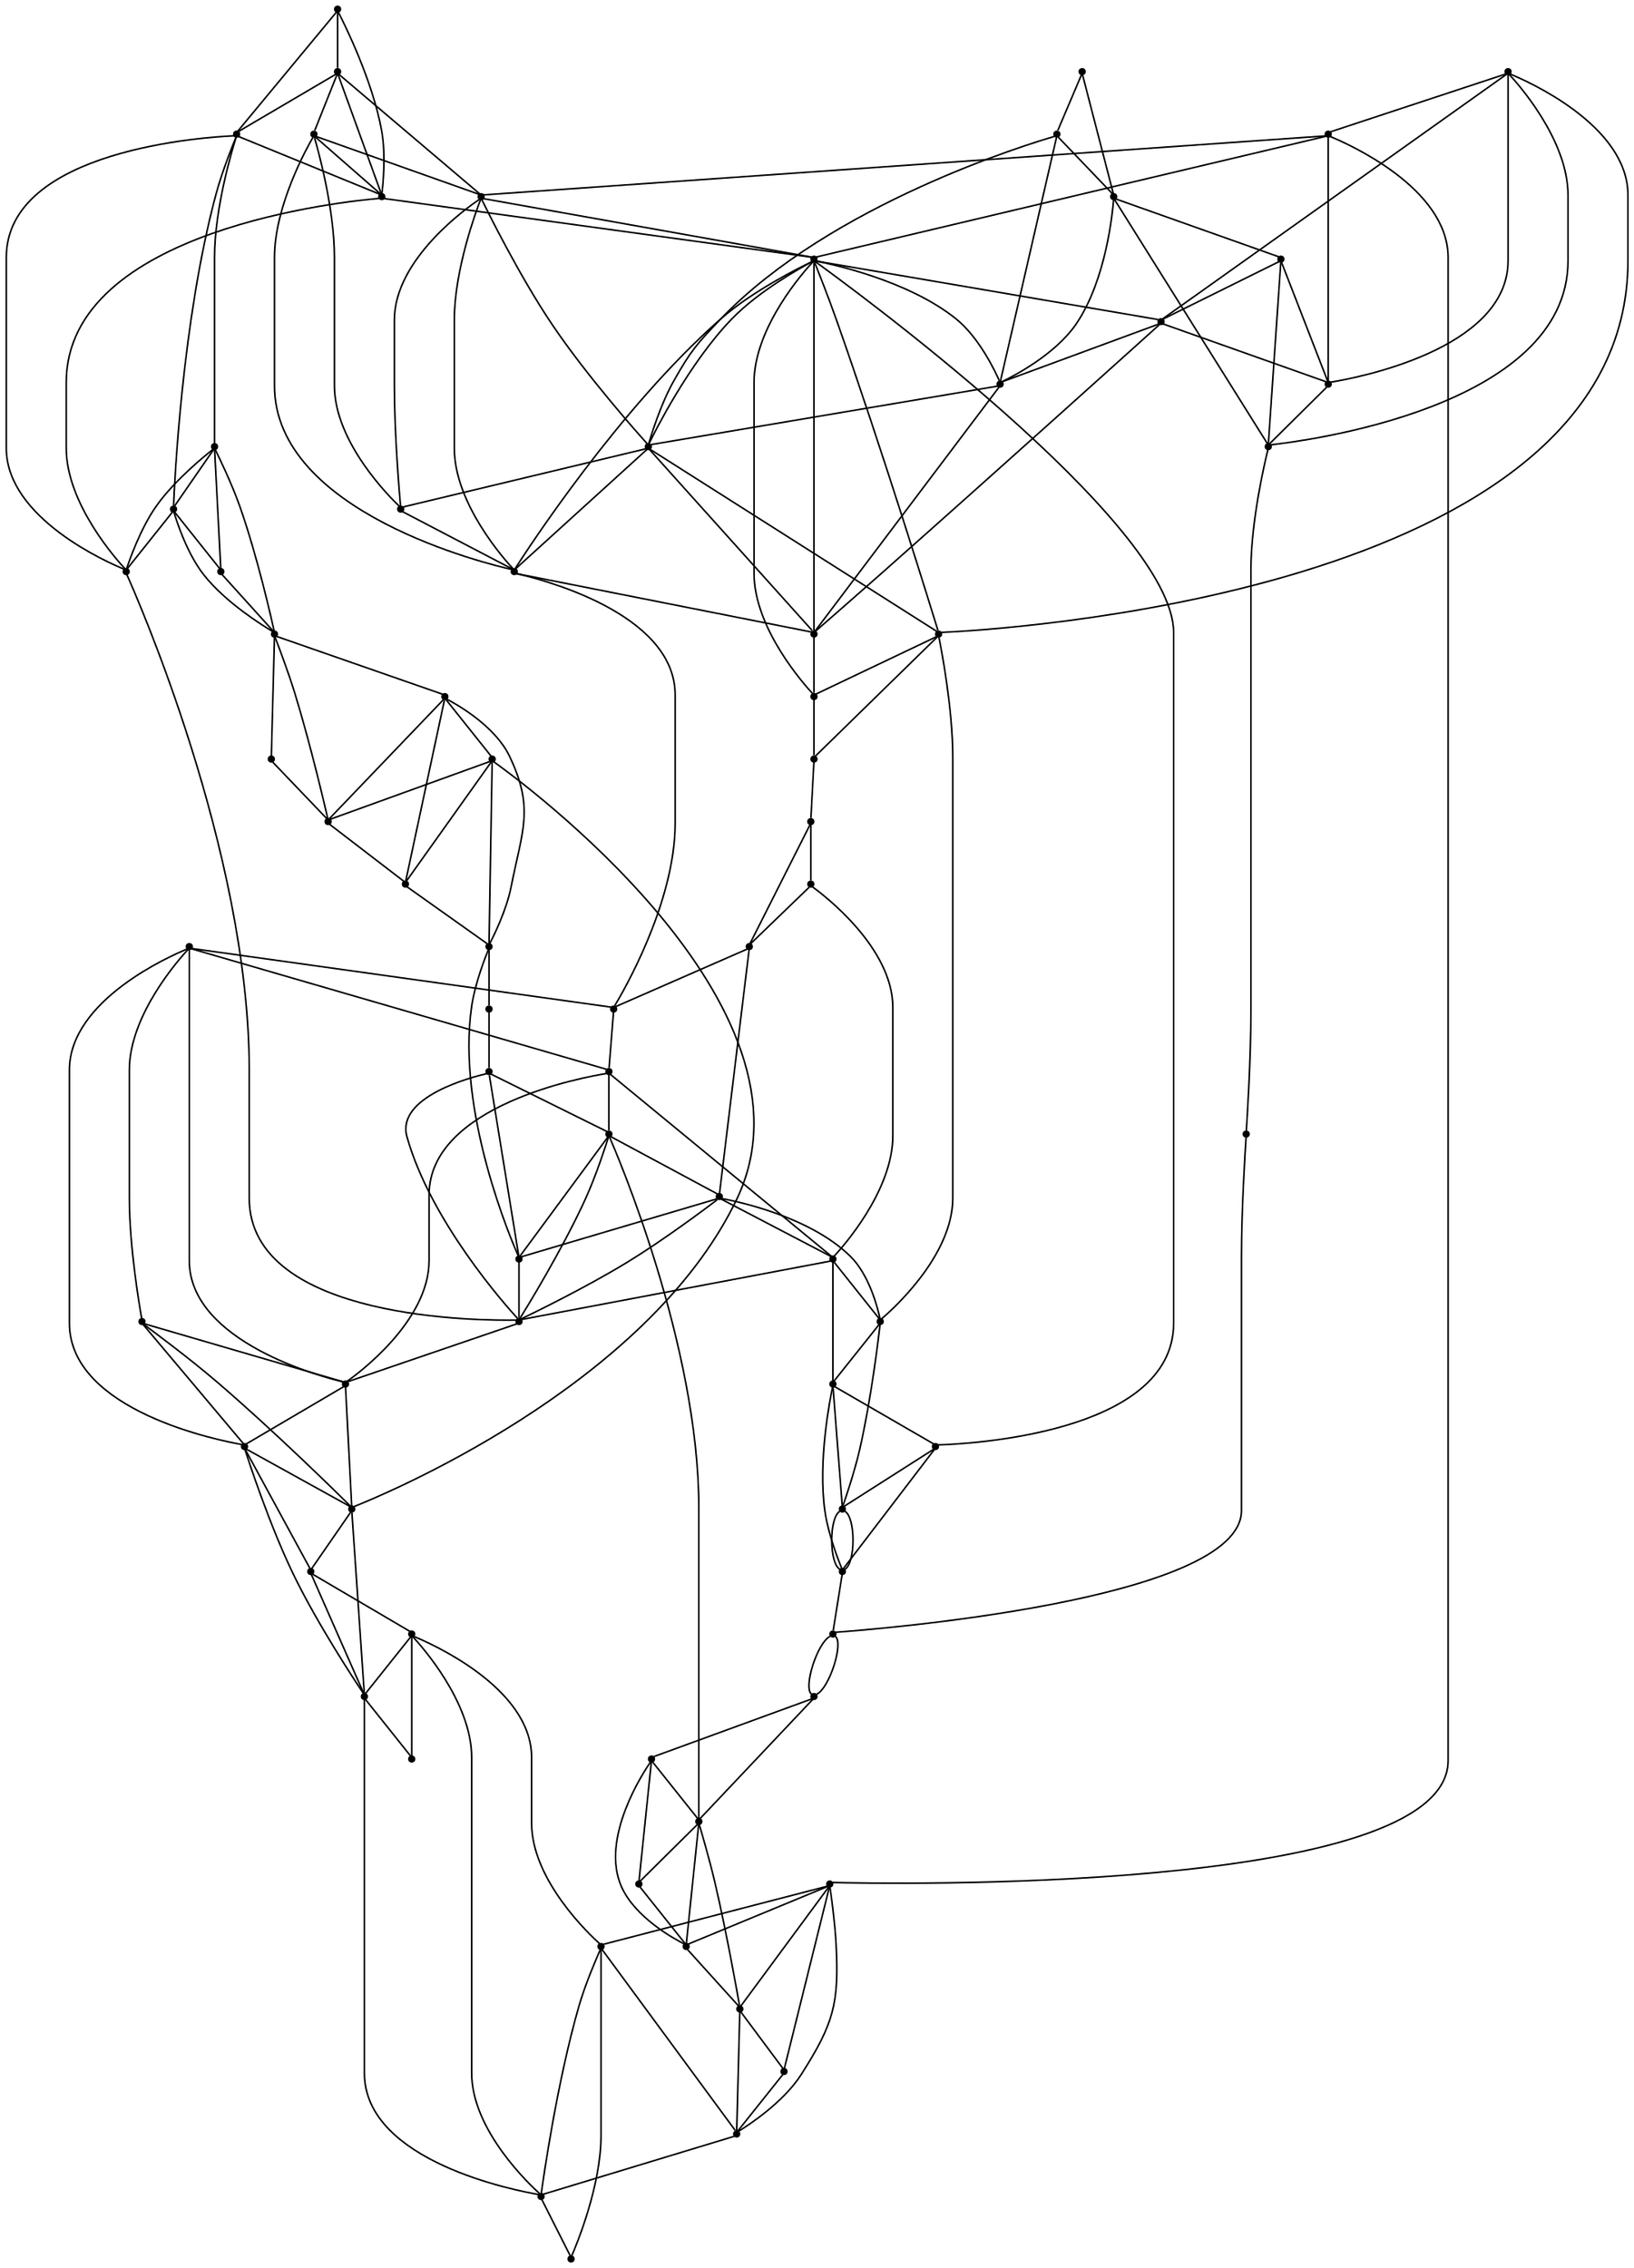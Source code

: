 graph {
  node [shape=point,comment="{\"directed\":false,\"doi\":\"10.1007/11618058_3\",\"figure\":\"5 (26)\"}"]

  v0 [pos="1590.416660610465,2229.013702392578"]
  v1 [pos="1590.2666197311046,2242.788637797038"]
  v2 [pos="1592.2170239825582,2206.1470082600913"]
  v3 [pos="1586.1627679869187,2265.935521443685"]
  v4 [pos="1584.303011446221,2201.706382751465"]
  v5 [pos="1573.3385174418604,2191.292767842611"]
  v6 [pos="1556.8072810683138,2181.1042200724282"]
  v7 [pos="1572.3550009084302,2282.3751500447593"]
  v8 [pos="1550.8843386627905,2272.501124064128"]
  v9 [pos="1563.0615915697672,2294.9844411214194"]
  v10 [pos="1539.5707985101744,2176.7803243001304"]
  v11 [pos="1552.7221884084302,2311.063580830892"]
  v12 [pos="1517.3280886627908,2173.9137064615884"]
  v13 [pos="1531.9974382267444,2292.5772399902344"]
  v14 [pos="1528.4478697311047,2326.158401489258"]
  v15 [pos="1480.4389216933141,2161.646975199382"]
  v16 [pos="1515.5402207485463,2333.7052714029946"]
  v17 [pos="1351.473269440407,2309.342707316081"]
  v18 [pos="1477.549831940407,2177.5636088053384"]
  v19 [pos="1414.8589752906976,2188.8251037597656"]
  v20 [pos="1489.1228197674418,2344.41268157959"]
  v21 [pos="1474.4867914244187,2348.821994781494"]
  v22 [pos="1436.3370139898257,2182.7437769571943"]
  v23 [pos="1463.6805732194766,2340.1178410847983"]
  v24 [pos="1445.2896438953487,2334.317784627279"]
  v25 [pos="1439.4510537790698,2192.4928080240884"]
  v26 [pos="1368.9171511627908,2079.317860921224"]
  v27 [pos="1426.0611373546512,2204.0376078287763"]
  v28 [pos="1449.1195494186047,2329.2844187418623"]
  v29 [pos="1337.1279115188952,2354.776165008545"]
  v30 [pos="1436.4296647892443,2310.880284627279"]
  v31 [pos="1406.8075445130814,2283.61371866862"]
  v32 [pos="1341.3245094476742,2301.776128133138"]
  v33 [pos="1411.5594431322675,2214.896906534831"]
  v34 [pos="1405.4781295421512,2241.597943623861"]
  v35 [pos="1405.014430414244,2182.6678009033203"]
  v36 [pos="1321.5114507630815,2178.9469451904297"]
  v37 [pos="1391.355718568314,2237.976206461589"]
  v38 [pos="1392.5767759811047,2226.8543294270835"]
  v39 [pos="1387.7581395348836,2129.213592529297"]
  v40 [pos="1384.707594476744,2119.688674926758"]
  v41 [pos="1392.1798146802325,2151.0136337280273"]
  v42 [pos="1381.0860419694766,2249.368799845378"]
  v43 [pos="1348.9436546148256,2294.5428263346357"]
  v44 [pos="1376.1309411337206,2258.134465535482"]
  v45 [pos="1334.5648800872093,2320.4968821207685"]
  v46 [pos="1357.7400436046512,2279.3636372884116"]
  v47 [pos="1365.2591933139533,2269.714678446452"]
  v48 [pos="1371.722906068314,2095.334503173828"]
  v49 [pos="1321.3967977834304,2288.701126098633"]
  v50 [pos="1363.1660610465117,2082.7095082600913"]
  v51 [pos="1349.246820494186,2289.381350199382"]
  v52 [pos="1344.2750908430235,2068.1469650268555"]
  v53 [pos="1335.235882994186,2067.5345153808594"]
  v54 [pos="1330.2974745639535,2064.8312937418623"]
  v55 [pos="1325.0923373909884,2343.0053126017256"]
  v56 [pos="1323.4805187136628,2324.667808532715"]
  v57 [pos="1305.5647665334302,2286.213625590007"]
  v58 [pos="1324.6037109375,2315.606376647949"]
  v59 [pos="1316.2521666061048,2303.196975708008"]
  v60 [pos="1316.507417332849,2087.783437093099"]
  v61 [pos="1311.8690588662791,2334.2969309488935"]
  v62 [pos="1297.9279115188951,2241.533348083496"]
  v63 [pos="1308.315261627907,2357.6553077697754"]
  v64 [pos="1318.7577761627908,2350.6886533101397"]
  v65 [pos="1311.5939680232557,2091.28030649821"]
  v66 [pos="1307.0639353197676,2343.1230595906577"]
  v67 [pos="1302.7297919694768,2135.2553100585938"]
  v68 [pos="1293.9251044694768,2200.206316630046"]
  v69 [pos="1304.7634992732555,2160.652102152507"]
  v70 [pos="1292.798796329942,2267.3886667887373"]
  v71 [pos="1295.6743095930233,2276.976145426432"]
  v72 [pos="1305.177121184593,2349.8552691141767"]
  v73 [pos="1288.6688408430232,2254.0053100585938"]
  v74 [pos="1285.6777207485466,2248.2667973836265"]

  v0 -- v1 [id="-1",pos="1590.416660610465,2229.013702392578 1590.2666197311046,2242.788637797038 1590.2666197311046,2242.788637797038 1590.2666197311046,2242.788637797038"]
  v74 -- v68 [id="-2",pos="1285.6777207485466,2248.2667973836265 1293.9251044694768,2200.206316630046 1293.9251044694768,2200.206316630046 1293.9251044694768,2200.206316630046"]
  v74 -- v73 [id="-7",pos="1285.6777207485466,2248.2667973836265 1288.6688408430232,2254.0053100585938 1288.6688408430232,2254.0053100585938 1288.6688408430232,2254.0053100585938"]
  v73 -- v70 [id="-8",pos="1288.6688408430232,2254.0053100585938 1292.798796329942,2267.3886667887373 1292.798796329942,2267.3886667887373 1292.798796329942,2267.3886667887373"]
  v70 -- v71 [id="-9",pos="1292.798796329942,2267.3886667887373 1295.6743095930233,2276.976145426432 1295.6743095930233,2276.976145426432 1295.6743095930233,2276.976145426432"]
  v74 -- v62 [id="-13",pos="1285.6777207485466,2248.2667973836265 1297.9279115188951,2241.533348083496 1297.9279115188951,2241.533348083496 1297.9279115188951,2241.533348083496"]
  v73 -- v68 [id="-17",pos="1288.6688408430232,2254.0053100585938 1293.9251044694768,2200.206316630046 1293.9251044694768,2200.206316630046 1293.9251044694768,2200.206316630046"]
  v73 -- v62 [id="-22",pos="1288.6688408430232,2254.0053100585938 1297.9279115188951,2241.533348083496 1297.9279115188951,2241.533348083496 1297.9279115188951,2241.533348083496"]
  v73 -- v57 [id="-26",pos="1288.6688408430232,2254.0053100585938 1305.5647665334302,2286.213625590007 1305.5647665334302,2286.213625590007 1305.5647665334302,2286.213625590007"]
  v70 -- v62 [id="-33",pos="1292.798796329942,2267.3886667887373 1297.9279115188951,2241.533348083496 1297.9279115188951,2241.533348083496 1297.9279115188951,2241.533348083496"]
  v68 -- v67 [id="-41",pos="1293.9251044694768,2200.206316630046 1302.7297919694768,2135.2553100585938 1302.7297919694768,2135.2553100585938 1302.7297919694768,2135.2553100585938"]
  v68 -- v69 [id="-42",pos="1293.9251044694768,2200.206316630046 1304.7634992732555,2160.652102152507 1304.7634992732555,2160.652102152507 1304.7634992732555,2160.652102152507"]
  v70 -- v57 [id="-46",pos="1292.798796329942,2267.3886667887373 1305.5647665334302,2286.213625590007 1305.5647665334302,2286.213625590007 1305.5647665334302,2286.213625590007"]
  v68 -- v62 [id="-47",pos="1293.9251044694768,2200.206316630046 1297.9279115188951,2241.533348083496 1297.9279115188951,2241.533348083496 1297.9279115188951,2241.533348083496"]
  v70 -- v49 [id="-52",pos="1292.798796329942,2267.3886667887373 1321.3967977834304,2288.701126098633 1321.3967977834304,2288.701126098633 1321.3967977834304,2288.701126098633"]
  v68 -- v36 [id="-57",pos="1293.9251044694768,2200.206316630046 1321.5114507630815,2178.9469451904297 1321.5114507630815,2178.9469451904297 1321.5114507630815,2178.9469451904297"]
  v71 -- v57 [id="-69",pos="1295.6743095930233,2276.976145426432 1305.5647665334302,2286.213625590007 1305.5647665334302,2286.213625590007 1305.5647665334302,2286.213625590007"]
  v57 -- v59 [id="-70",pos="1305.5647665334302,2286.213625590007 1316.2521666061048,2303.196975708008 1316.2521666061048,2303.196975708008 1316.2521666061048,2303.196975708008"]
  v71 -- v49 [id="-74",pos="1295.6743095930233,2276.976145426432 1321.3967977834304,2288.701126098633 1321.3967977834304,2288.701126098633 1321.3967977834304,2288.701126098633"]
  v62 -- v36 [id="-77",pos="1297.9279115188951,2241.533348083496 1321.5114507630815,2178.9469451904297 1321.5114507630815,2178.9469451904297 1321.5114507630815,2178.9469451904297"]
  v62 -- v32 [id="-80",pos="1297.9279115188951,2241.533348083496 1341.3245094476742,2301.776128133138 1341.3245094476742,2301.776128133138 1341.3245094476742,2301.776128133138"]
  v67 -- v65 [id="-83",pos="1302.7297919694768,2135.2553100585938 1311.5939680232557,2091.28030649821 1311.5939680232557,2091.28030649821 1311.5939680232557,2091.28030649821"]
  v67 -- v60 [id="-84",pos="1302.7297919694768,2135.2553100585938 1316.507417332849,2087.783437093099 1316.507417332849,2087.783437093099 1316.507417332849,2087.783437093099"]
  v67 -- v69 [id="-87",pos="1302.7297919694768,2135.2553100585938 1304.7634992732555,2160.652102152507 1304.7634992732555,2160.652102152507 1304.7634992732555,2160.652102152507"]
  v67 -- v36 [id="-92",pos="1302.7297919694768,2135.2553100585938 1321.5114507630815,2178.9469451904297 1321.5114507630815,2178.9469451904297 1321.5114507630815,2178.9469451904297"]
  v69 -- v65 [id="-98",pos="1304.7634992732555,2160.652102152507 1311.5939680232557,2091.28030649821 1311.5939680232557,2091.28030649821 1311.5939680232557,2091.28030649821"]
  v69 -- v60 [id="-99",pos="1304.7634992732555,2160.652102152507 1316.507417332849,2087.783437093099 1316.507417332849,2087.783437093099 1316.507417332849,2087.783437093099"]
  v72 -- v66 [id="-104",pos="1305.177121184593,2349.8552691141767 1307.0639353197676,2343.1230595906577 1307.0639353197676,2343.1230595906577 1307.0639353197676,2343.1230595906577"]
  v66 -- v59 [id="-105",pos="1307.0639353197676,2343.1230595906577 1316.2521666061048,2303.196975708008 1316.2521666061048,2303.196975708008 1316.2521666061048,2303.196975708008"]
  v66 -- v61 [id="-112",pos="1307.0639353197676,2343.1230595906577 1311.8690588662791,2334.2969309488935 1311.8690588662791,2334.2969309488935 1311.8690588662791,2334.2969309488935"]
  v72 -- v63 [id="-119",pos="1305.177121184593,2349.8552691141767 1308.315261627907,2357.6553077697754 1308.315261627907,2357.6553077697754 1308.315261627907,2357.6553077697754"]
  v69 -- v36 [id="-122",pos="1304.7634992732555,2160.652102152507 1321.5114507630815,2178.9469451904297 1321.5114507630815,2178.9469451904297 1321.5114507630815,2178.9469451904297"]
  v63 -- v64 [id="-124",pos="1308.315261627907,2357.6553077697754 1311.3439316860465,2358.3136927286787 1311.3439316860465,2358.3136927286787 1311.3439316860465,2358.3136927286787 1318.7577761627908,2350.6886533101397 1318.7577761627908,2350.6886533101397 1318.7577761627908,2350.6886533101397"]
  v57 -- v32 [id="-133",pos="1305.5647665334302,2286.213625590007 1341.3245094476742,2301.776128133138 1341.3245094476742,2301.776128133138 1341.3245094476742,2301.776128133138"]
  v32 -- v17 [id="-134",pos="1341.3245094476742,2301.776128133138 1351.473269440407,2309.342707316081 1351.473269440407,2309.342707316081 1351.473269440407,2309.342707316081"]
  v66 -- v63 [id="-135",pos="1307.0639353197676,2343.1230595906577 1308.315261627907,2357.6553077697754 1308.315261627907,2357.6553077697754 1308.315261627907,2357.6553077697754"]
  v57 -- v49 [id="-136",pos="1305.5647665334302,2286.213625590007 1321.3967977834304,2288.701126098633 1321.3967977834304,2288.701126098633 1321.3967977834304,2288.701126098633"]
  v61 -- v58 [id="-141",pos="1311.8690588662791,2334.2969309488935 1324.6037109375,2315.606376647949 1324.6037109375,2315.606376647949 1324.6037109375,2315.606376647949"]
  v63 -- v61 [id="-144",pos="1308.315261627907,2357.6553077697754 1311.8690588662791,2334.2969309488935 1311.8690588662791,2334.2969309488935 1311.8690588662791,2334.2969309488935"]
  v2 -- v0 [id="-159",pos="1592.2170239825582,2206.1470082600913 1590.416660610465,2229.013702392578 1590.416660610465,2229.013702392578 1590.416660610465,2229.013702392578"]
  v63 -- v29 [id="-162",pos="1308.315261627907,2357.6553077697754 1310.6146802325582,2358.7011388142905 1310.6146802325582,2358.7011388142905 1310.6146802325582,2358.7011388142905 1311.3439316860465,2358.3136927286787 1311.3439316860465,2358.3136927286787 1311.3439316860465,2358.3136927286787 1311.5022710755813,2360.101132710775 1311.5022710755813,2360.101132710775 1311.5022710755813,2360.101132710775 1337.1279115188952,2354.776165008545 1337.1279115188952,2354.776165008545 1337.1279115188952,2354.776165008545"]
  v61 -- v59 [id="-175",pos="1311.8690588662791,2334.2969309488935 1316.2521666061048,2303.196975708008 1316.2521666061048,2303.196975708008 1316.2521666061048,2303.196975708008"]
  v65 -- v60 [id="-178",pos="1311.5939680232557,2091.28030649821 1316.507417332849,2087.783437093099 1316.507417332849,2087.783437093099 1316.507417332849,2087.783437093099"]
  v60 -- v54 [id="-179",pos="1316.507417332849,2087.783437093099 1330.2974745639535,2064.8312937418623 1330.2974745639535,2064.8312937418623 1330.2974745639535,2064.8312937418623"]
  v60 -- v53 [id="-183",pos="1316.507417332849,2087.783437093099 1335.235882994186,2067.5345153808594 1335.235882994186,2067.5345153808594 1335.235882994186,2067.5345153808594"]
  v61 -- v32 [id="-185",pos="1311.8690588662791,2334.2969309488935 1341.3245094476742,2301.776128133138 1341.3245094476742,2301.776128133138 1341.3245094476742,2301.776128133138"]
  v59 -- v71 [id="-196",pos="1316.2521666061048,2303.196975708008 1295.6743095930233,2276.976145426432 1295.6743095930233,2276.976145426432 1295.6743095930233,2276.976145426432"]
  v59 -- v49 [id="-215",pos="1316.2521666061048,2303.196975708008 1321.3967977834304,2288.701126098633 1321.3967977834304,2288.701126098633 1321.3967977834304,2288.701126098633"]
  v59 -- v58 [id="-220",pos="1316.2521666061048,2303.196975708008 1324.6037109375,2315.606376647949 1324.6037109375,2315.606376647949 1324.6037109375,2315.606376647949"]
  v60 -- v52 [id="-222",pos="1316.507417332849,2087.783437093099 1344.2750908430235,2068.1469650268555 1344.2750908430235,2068.1469650268555 1344.2750908430235,2068.1469650268555"]
  v64 -- v55 [id="-224",pos="1318.7577761627908,2350.6886533101397 1325.0923373909884,2343.0053126017256 1325.0923373909884,2343.0053126017256 1325.0923373909884,2343.0053126017256"]
  v59 -- v32 [id="-227",pos="1316.2521666061048,2303.196975708008 1341.3245094476742,2301.776128133138 1341.3245094476742,2301.776128133138 1341.3245094476742,2301.776128133138"]
  v64 -- v56 [id="-231",pos="1318.7577761627908,2350.6886533101397 1323.4805187136628,2324.667808532715 1323.4805187136628,2324.667808532715 1323.4805187136628,2324.667808532715"]
  v59 -- v43 [id="-233",pos="1316.2521666061048,2303.196975708008 1348.9436546148256,2294.5428263346357 1348.9436546148256,2294.5428263346357 1348.9436546148256,2294.5428263346357"]
  v64 -- v29 [id="-251",pos="1318.7577761627908,2350.6886533101397 1337.1279115188952,2354.776165008545 1337.1279115188952,2354.776165008545 1337.1279115188952,2354.776165008545"]
  v49 -- v58 [id="-256",pos="1321.3967977834304,2288.701126098633 1324.6037109375,2315.606376647949 1324.6037109375,2315.606376647949 1324.6037109375,2315.606376647949"]
  v58 -- v56 [id="-257",pos="1324.6037109375,2315.606376647949 1323.4805187136628,2324.667808532715 1323.4805187136628,2324.667808532715 1323.4805187136628,2324.667808532715"]
  v49 -- v37 [id="-259",pos="1321.3967977834304,2288.701126098633 1390.0377180232558,2235.4387334187827 1390.0377180232558,2235.4387334187827 1390.0377180232558,2235.4387334187827 1391.355718568314,2237.976206461589 1391.355718568314,2237.976206461589 1391.355718568314,2237.976206461589"]
  v49 -- v32 [id="-267",pos="1321.3967977834304,2288.701126098633 1341.3245094476742,2301.776128133138 1341.3245094476742,2301.776128133138 1341.3245094476742,2301.776128133138"]
  v36 -- v35 [id="-273",pos="1321.5114507630815,2178.9469451904297 1405.014430414244,2182.6678009033203 1405.014430414244,2182.6678009033203 1405.014430414244,2182.6678009033203"]
  v35 -- v22 [id="-274",pos="1405.014430414244,2182.6678009033203 1436.3370139898257,2182.7437769571943 1436.3370139898257,2182.7437769571943 1436.3370139898257,2182.7437769571943"]
  v56 -- v55 [id="-280",pos="1323.4805187136628,2324.667808532715 1325.0923373909884,2343.0053126017256 1325.0923373909884,2343.0053126017256 1325.0923373909884,2343.0053126017256"]
  v56 -- v45 [id="-285",pos="1323.4805187136628,2324.667808532715 1334.5648800872093,2320.4968821207685 1334.5648800872093,2320.4968821207685 1334.5648800872093,2320.4968821207685"]
  v45 -- v17 [id="-286",pos="1334.5648800872093,2320.4968821207685 1351.473269440407,2309.342707316081 1351.473269440407,2309.342707316081 1351.473269440407,2309.342707316081"]
  v55 -- v45 [id="-289",pos="1325.0923373909884,2343.0053126017256 1334.5648800872093,2320.4968821207685 1334.5648800872093,2320.4968821207685 1334.5648800872093,2320.4968821207685"]
  v58 -- v51 [id="-292",pos="1324.6037109375,2315.606376647949 1349.246820494186,2289.381350199382 1349.246820494186,2289.381350199382 1349.246820494186,2289.381350199382"]
  v58 -- v32 [id="-293",pos="1324.6037109375,2315.606376647949 1341.3245094476742,2301.776128133138 1341.3245094476742,2301.776128133138 1341.3245094476742,2301.776128133138"]
  v32 -- v43 [id="-294",pos="1341.3245094476742,2301.776128133138 1348.9436546148256,2294.5428263346357 1348.9436546148256,2294.5428263346357 1348.9436546148256,2294.5428263346357"]
  v55 -- v17 [id="-296",pos="1325.0923373909884,2343.0053126017256 1351.473269440407,2309.342707316081 1351.473269440407,2309.342707316081 1351.473269440407,2309.342707316081"]
  v55 -- v29 [id="-303",pos="1325.0923373909884,2343.0053126017256 1337.1279115188952,2354.776165008545 1337.1279115188952,2354.776165008545 1337.1279115188952,2354.776165008545"]
  v54 -- v53 [id="-312",pos="1330.2974745639535,2064.8312937418623 1335.235882994186,2067.5345153808594 1335.235882994186,2067.5345153808594 1335.235882994186,2067.5345153808594"]
  v53 -- v52 [id="-314",pos="1335.235882994186,2067.5345153808594 1344.2750908430235,2068.1469650268555 1344.2750908430235,2068.1469650268555 1344.2750908430235,2068.1469650268555"]
  v52 -- v26 [id="-315",pos="1344.2750908430235,2068.1469650268555 1368.9171511627908,2079.317860921224 1368.9171511627908,2079.317860921224 1368.9171511627908,2079.317860921224"]
  v45 -- v29 [id="-341",pos="1334.5648800872093,2320.4968821207685 1337.1279115188952,2354.776165008545 1337.1279115188952,2354.776165008545 1337.1279115188952,2354.776165008545"]
  v45 -- v43 [id="-345",pos="1334.5648800872093,2320.4968821207685 1348.9436546148256,2294.5428263346357 1348.9436546148256,2294.5428263346357 1348.9436546148256,2294.5428263346357"]
  v43 -- v46 [id="-346",pos="1348.9436546148256,2294.5428263346357 1357.7400436046512,2279.3636372884116 1357.7400436046512,2279.3636372884116 1357.7400436046512,2279.3636372884116"]
  v46 -- v47 [id="-347",pos="1357.7400436046512,2279.3636372884116 1365.2591933139533,2269.714678446452 1365.2591933139533,2269.714678446452 1365.2591933139533,2269.714678446452"]
  v47 -- v42 [id="-348",pos="1365.2591933139533,2269.714678446452 1381.0860419694766,2249.368799845378 1381.0860419694766,2249.368799845378 1381.0860419694766,2249.368799845378"]
  v42 -- v38 [id="-349",pos="1381.0860419694766,2249.368799845378 1392.5767759811047,2226.8543294270835 1392.5767759811047,2226.8543294270835 1392.5767759811047,2226.8543294270835"]
  v53 -- v50 [id="-359",pos="1335.235882994186,2067.5345153808594 1363.1660610465117,2082.7095082600913 1363.1660610465117,2082.7095082600913 1363.1660610465117,2082.7095082600913"]
  v29 -- v21 [id="-366",pos="1337.1279115188952,2354.776165008545 1474.4867914244187,2348.821994781494 1474.4867914244187,2348.821994781494 1474.4867914244187,2348.821994781494"]
  v32 -- v56 [id="-374",pos="1341.3245094476742,2301.776128133138 1323.4805187136628,2324.667808532715 1323.4805187136628,2324.667808532715 1323.4805187136628,2324.667808532715"]
  v56 -- v61 [id="-375",pos="1323.4805187136628,2324.667808532715 1311.8690588662791,2334.2969309488935 1311.8690588662791,2334.2969309488935 1311.8690588662791,2334.2969309488935"]
  v32 -- v51 [id="-377",pos="1341.3245094476742,2301.776128133138 1349.246820494186,2289.381350199382 1349.246820494186,2289.381350199382 1349.246820494186,2289.381350199382"]
  v43 -- v51 [id="-379",pos="1348.9436546148256,2294.5428263346357 1349.246820494186,2289.381350199382 1349.246820494186,2289.381350199382 1349.246820494186,2289.381350199382"]
  v51 -- v46 [id="-380",pos="1349.246820494186,2289.381350199382 1357.7400436046512,2279.3636372884116 1357.7400436046512,2279.3636372884116 1357.7400436046512,2279.3636372884116"]
  v32 -- v24 [id="-394",pos="1341.3245094476742,2301.776128133138 1445.2896438953487,2334.317784627279 1445.2896438953487,2334.317784627279 1445.2896438953487,2334.317784627279"]
  v52 -- v48 [id="-398",pos="1344.2750908430235,2068.1469650268555 1371.722906068314,2095.334503173828 1371.722906068314,2095.334503173828 1371.722906068314,2095.334503173828"]
  v52 -- v50 [id="-399",pos="1344.2750908430235,2068.1469650268555 1363.1660610465117,2082.7095082600913 1363.1660610465117,2082.7095082600913 1363.1660610465117,2082.7095082600913"]
  v17 -- v57 [id="-417",pos="1351.473269440407,2309.342707316081 1305.5647665334302,2286.213625590007 1305.5647665334302,2286.213625590007 1305.5647665334302,2286.213625590007"]
  v47 -- v44 [id="-441",pos="1365.2591933139533,2269.714678446452 1376.1309411337206,2258.134465535482 1376.1309411337206,2258.134465535482 1376.1309411337206,2258.134465535482"]
  v43 -- v31 [id="-448",pos="1348.9436546148256,2294.5428263346357 1406.8075445130814,2283.61371866862 1406.8075445130814,2283.61371866862 1406.8075445130814,2283.61371866862"]
  v17 -- v8 [id="-450",pos="1351.473269440407,2309.342707316081 1550.8843386627905,2272.501124064128 1550.8843386627905,2272.501124064128 1550.8843386627905,2272.501124064128"]
  v44 -- v42 [id="-463",pos="1376.1309411337206,2258.134465535482 1381.0860419694766,2249.368799845378 1381.0860419694766,2249.368799845378 1381.0860419694766,2249.368799845378"]
  v50 -- v48 [id="-485",pos="1363.1660610465117,2082.7095082600913 1371.722906068314,2095.334503173828 1371.722906068314,2095.334503173828 1371.722906068314,2095.334503173828"]
  v48 -- v40 [id="-486",pos="1371.722906068314,2095.334503173828 1384.707594476744,2119.688674926758 1384.707594476744,2119.688674926758 1384.707594476744,2119.688674926758"]
  v40 -- v39 [id="-487",pos="1384.707594476744,2119.688674926758 1387.7581395348836,2129.213592529297 1387.7581395348836,2129.213592529297 1387.7581395348836,2129.213592529297"]
  v50 -- v26 [id="-493",pos="1363.1660610465117,2082.7095082600913 1368.9171511627908,2079.317860921224 1368.9171511627908,2079.317860921224 1368.9171511627908,2079.317860921224"]
  v42 -- v37 [id="-499",pos="1381.0860419694766,2249.368799845378 1391.355718568314,2237.976206461589 1391.355718568314,2237.976206461589 1391.355718568314,2237.976206461589"]
  v26 -- v53 [id="-502",pos="1368.9171511627908,2079.317860921224 1335.235882994186,2067.5345153808594 1335.235882994186,2067.5345153808594 1335.235882994186,2067.5345153808594"]
  v26 -- v48 [id="-516",pos="1368.9171511627908,2079.317860921224 1371.722906068314,2095.334503173828 1371.722906068314,2095.334503173828 1371.722906068314,2095.334503173828"]
  v26 -- v15 [id="-521",pos="1368.9171511627908,2079.317860921224 1480.4389216933141,2161.646975199382 1480.4389216933141,2161.646975199382 1480.4389216933141,2161.646975199382"]
  v48 -- v41 [id="-528",pos="1371.722906068314,2095.334503173828 1392.1798146802325,2151.0136337280273 1392.1798146802325,2151.0136337280273 1392.1798146802325,2151.0136337280273"]
  v44 -- v34 [id="-549",pos="1376.1309411337206,2258.134465535482 1405.4781295421512,2241.597943623861 1405.4781295421512,2241.597943623861 1405.4781295421512,2241.597943623861"]
  v37 -- v33 [id="-563",pos="1391.355718568314,2237.976206461589 1411.5594431322675,2214.896906534831 1411.5594431322675,2214.896906534831 1411.5594431322675,2214.896906534831"]
  v39 -- v41 [id="-575",pos="1387.7581395348836,2129.213592529297 1392.1798146802325,2151.0136337280273 1392.1798146802325,2151.0136337280273 1392.1798146802325,2151.0136337280273"]
  v39 -- v19 [id="-578",pos="1387.7581395348836,2129.213592529297 1414.8589752906976,2188.8251037597656 1414.8589752906976,2188.8251037597656 1414.8589752906976,2188.8251037597656"]
  v39 -- v35 [id="-593",pos="1387.7581395348836,2129.213592529297 1405.014430414244,2182.6678009033203 1405.014430414244,2182.6678009033203 1405.014430414244,2182.6678009033203"]
  v38 -- v41 [id="-626",pos="1392.5767759811047,2226.8543294270835 1392.1798146802325,2151.0136337280273 1392.1798146802325,2151.0136337280273 1392.1798146802325,2151.0136337280273"]
  v33 -- v27 [id="-631",pos="1411.5594431322675,2214.896906534831 1426.0611373546512,2204.0376078287763 1426.0611373546512,2204.0376078287763 1426.0611373546512,2204.0376078287763"]
  v38 -- v35 [id="-635",pos="1392.5767759811047,2226.8543294270835 1405.014430414244,2182.6678009033203 1405.014430414244,2182.6678009033203 1405.014430414244,2182.6678009033203"]
  v41 -- v35 [id="-643",pos="1392.1798146802325,2151.0136337280273 1405.014430414244,2182.6678009033203 1405.014430414244,2182.6678009033203 1405.014430414244,2182.6678009033203"]
  v38 -- v31 [id="-644",pos="1392.5767759811047,2226.8543294270835 1406.8075445130814,2283.61371866862 1406.8075445130814,2283.61371866862 1406.8075445130814,2283.61371866862"]
  v41 -- v19 [id="-647",pos="1392.1798146802325,2151.0136337280273 1414.8589752906976,2188.8251037597656 1414.8589752906976,2188.8251037597656 1414.8589752906976,2188.8251037597656"]
  v27 -- v25 [id="-649",pos="1426.0611373546512,2204.0376078287763 1439.4510537790698,2192.4928080240884 1439.4510537790698,2192.4928080240884 1439.4510537790698,2192.4928080240884"]
  v38 -- v34 [id="-650",pos="1392.5767759811047,2226.8543294270835 1405.4781295421512,2241.597943623861 1405.4781295421512,2241.597943623861 1405.4781295421512,2241.597943623861"]
  v34 -- v35 [id="-665",pos="1405.4781295421512,2241.597943623861 1405.014430414244,2182.6678009033203 1405.014430414244,2182.6678009033203 1405.014430414244,2182.6678009033203"]
  v34 -- v33 [id="-668",pos="1405.4781295421512,2241.597943623861 1411.5594431322675,2214.896906534831 1411.5594431322675,2214.896906534831 1411.5594431322675,2214.896906534831"]
  v33 -- v19 [id="-669",pos="1411.5594431322675,2214.896906534831 1414.8589752906976,2188.8251037597656 1414.8589752906976,2188.8251037597656 1414.8589752906976,2188.8251037597656"]
  v34 -- v31 [id="-674",pos="1405.4781295421512,2241.597943623861 1406.8075445130814,2283.61371866862 1406.8075445130814,2283.61371866862 1406.8075445130814,2283.61371866862"]
  v34 -- v30 [id="-678",pos="1405.4781295421512,2241.597943623861 1436.4296647892443,2310.880284627279 1436.4296647892443,2310.880284627279 1436.4296647892443,2310.880284627279"]
  v35 -- v19 [id="-680",pos="1405.014430414244,2182.6678009033203 1414.8589752906976,2188.8251037597656 1414.8589752906976,2188.8251037597656 1414.8589752906976,2188.8251037597656"]
  v31 -- v28 [id="-687",pos="1406.8075445130814,2283.61371866862 1449.1195494186047,2329.2844187418623 1449.1195494186047,2329.2844187418623 1449.1195494186047,2329.2844187418623"]
  v31 -- v30 [id="-688",pos="1406.8075445130814,2283.61371866862 1436.4296647892443,2310.880284627279 1436.4296647892443,2310.880284627279 1436.4296647892443,2310.880284627279"]
  v33 -- v22 [id="-698",pos="1411.5594431322675,2214.896906534831 1436.3370139898257,2182.7437769571943 1436.3370139898257,2182.7437769571943 1436.3370139898257,2182.7437769571943"]
  v19 -- v13 [id="-718",pos="1414.8589752906976,2188.8251037597656 1531.9974382267444,2292.5772399902344 1531.9974382267444,2292.5772399902344 1531.9974382267444,2292.5772399902344"]
  v27 -- v37 [id="-725",pos="1426.0611373546512,2204.0376078287763 1391.355718568314,2237.976206461589 1391.355718568314,2237.976206461589 1391.355718568314,2237.976206461589"]
  v27 -- v22 [id="-726",pos="1426.0611373546512,2204.0376078287763 1436.3370139898257,2182.7437769571943 1436.3370139898257,2182.7437769571943 1436.3370139898257,2182.7437769571943"]
  v27 -- v18 [id="-729",pos="1426.0611373546512,2204.0376078287763 1477.549831940407,2177.5636088053384 1477.549831940407,2177.5636088053384 1477.549831940407,2177.5636088053384"]
  v19 -- v38 [id="-734",pos="1414.8589752906976,2188.8251037597656 1392.5767759811047,2226.8543294270835 1392.5767759811047,2226.8543294270835 1392.5767759811047,2226.8543294270835"]
  v30 -- v24 [id="-752",pos="1436.4296647892443,2310.880284627279 1445.2896438953487,2334.317784627279 1445.2896438953487,2334.317784627279 1445.2896438953487,2334.317784627279"]
  v30 -- v28 [id="-756",pos="1436.4296647892443,2310.880284627279 1449.1195494186047,2329.2844187418623 1449.1195494186047,2329.2844187418623 1449.1195494186047,2329.2844187418623"]
  v22 -- v15 [id="-758",pos="1436.3370139898257,2182.7437769571943 1480.4389216933141,2161.646975199382 1480.4389216933141,2161.646975199382 1480.4389216933141,2161.646975199382"]
  v30 -- v23 [id="-759",pos="1436.4296647892443,2310.880284627279 1463.6805732194766,2340.1178410847983 1463.6805732194766,2340.1178410847983 1463.6805732194766,2340.1178410847983"]
  v22 -- v18 [id="-766",pos="1436.3370139898257,2182.7437769571943 1477.549831940407,2177.5636088053384 1477.549831940407,2177.5636088053384 1477.549831940407,2177.5636088053384"]
  v18 -- v12 [id="-768",pos="1477.549831940407,2177.5636088053384 1517.3280886627908,2173.9137064615884 1517.3280886627908,2173.9137064615884 1517.3280886627908,2173.9137064615884"]
  v25 -- v22 [id="-770",pos="1439.4510537790698,2192.4928080240884 1436.3370139898257,2182.7437769571943 1436.3370139898257,2182.7437769571943 1436.3370139898257,2182.7437769571943"]
  v25 -- v15 [id="-775",pos="1439.4510537790698,2192.4928080240884 1480.4389216933141,2161.646975199382 1480.4389216933141,2161.646975199382 1480.4389216933141,2161.646975199382"]
  v25 -- v18 [id="-776",pos="1439.4510537790698,2192.4928080240884 1477.549831940407,2177.5636088053384 1477.549831940407,2177.5636088053384 1477.549831940407,2177.5636088053384"]
  v24 -- v28 [id="-783",pos="1445.2896438953487,2334.317784627279 1449.1195494186047,2329.2844187418623 1449.1195494186047,2329.2844187418623 1449.1195494186047,2329.2844187418623"]
  v24 -- v23 [id="-788",pos="1445.2896438953487,2334.317784627279 1463.6805732194766,2340.1178410847983 1463.6805732194766,2340.1178410847983 1463.6805732194766,2340.1178410847983"]
  v28 -- v23 [id="-799",pos="1449.1195494186047,2329.2844187418623 1463.6805732194766,2340.1178410847983 1463.6805732194766,2340.1178410847983 1463.6805732194766,2340.1178410847983"]
  v28 -- v23 [id="-800",pos="1449.1195494186047,2329.2844187418623 1475.6328125,2343.571922302246 1475.6328125,2343.571922302246 1475.6328125,2343.571922302246 1475.186918604651,2344.2094853719077 1475.186918604651,2344.2094853719077 1475.186918604651,2344.2094853719077 1463.6805732194766,2340.1178410847983 1463.6805732194766,2340.1178410847983 1463.6805732194766,2340.1178410847983"]
  v23 -- v20 [id="-808",pos="1463.6805732194766,2340.1178410847983 1489.1228197674418,2344.41268157959 1489.1228197674418,2344.41268157959 1489.1228197674418,2344.41268157959"]
  v21 -- v20 [id="-824",pos="1474.4867914244187,2348.821994781494 1489.1228197674418,2344.41268157959 1489.1228197674418,2344.41268157959 1489.1228197674418,2344.41268157959"]
  v20 -- v16 [id="-825",pos="1489.1228197674418,2344.41268157959 1515.5402207485463,2333.7052714029946 1515.5402207485463,2333.7052714029946 1515.5402207485463,2333.7052714029946"]
  v16 -- v14 [id="-826",pos="1515.5402207485463,2333.7052714029946 1528.4478697311047,2326.158401489258 1528.4478697311047,2326.158401489258 1528.4478697311047,2326.158401489258"]
  v18 -- v15 [id="-834",pos="1477.549831940407,2177.5636088053384 1480.4389216933141,2161.646975199382 1480.4389216933141,2161.646975199382 1480.4389216933141,2161.646975199382"]
  v16 -- v20 [id="-840",pos="1515.5402207485463,2333.7052714029946 1479.0668059593022,2343.942710876465 1479.0668059593022,2343.942710876465 1479.0668059593022,2343.942710876465 1479.3335029069767,2344.6552963256836 1479.3335029069767,2344.6552963256836 1479.3335029069767,2344.6552963256836 1489.1228197674418,2344.41268157959 1489.1228197674418,2344.41268157959 1489.1228197674418,2344.41268157959"]
  v18 -- v10 [id="-845",pos="1477.549831940407,2177.5636088053384 1539.5707985101744,2176.7803243001304 1539.5707985101744,2176.7803243001304 1539.5707985101744,2176.7803243001304"]
  v15 -- v12 [id="-853",pos="1480.4389216933141,2161.646975199382 1517.3280886627908,2173.9137064615884 1517.3280886627908,2173.9137064615884 1517.3280886627908,2173.9137064615884"]
  v15 -- v10 [id="-854",pos="1480.4389216933141,2161.646975199382 1539.5707985101744,2176.7803243001304 1539.5707985101744,2176.7803243001304 1539.5707985101744,2176.7803243001304"]
  v10 -- v6 [id="-856",pos="1539.5707985101744,2176.7803243001304 1556.8072810683138,2181.1042200724282 1556.8072810683138,2181.1042200724282 1556.8072810683138,2181.1042200724282"]
  v16 -- v13 [id="-884",pos="1515.5402207485463,2333.7052714029946 1531.9974382267444,2292.5772399902344 1531.9974382267444,2292.5772399902344 1531.9974382267444,2292.5772399902344"]
  v14 -- v11 [id="-887",pos="1528.4478697311047,2326.158401489258 1552.7221884084302,2311.063580830892 1552.7221884084302,2311.063580830892 1552.7221884084302,2311.063580830892"]
  v12 -- v5 [id="-894",pos="1517.3280886627908,2173.9137064615884 1573.3385174418604,2191.292767842611 1573.3385174418604,2191.292767842611 1573.3385174418604,2191.292767842611"]
  v12 -- v10 [id="-895",pos="1517.3280886627908,2173.9137064615884 1539.5707985101744,2176.7803243001304 1539.5707985101744,2176.7803243001304 1539.5707985101744,2176.7803243001304"]
  v14 -- v13 [id="-907",pos="1528.4478697311047,2326.158401489258 1531.9974382267444,2292.5772399902344 1531.9974382267444,2292.5772399902344 1531.9974382267444,2292.5772399902344"]
  v14 -- v9 [id="-909",pos="1528.4478697311047,2326.158401489258 1563.0615915697672,2294.9844411214194 1563.0615915697672,2294.9844411214194 1563.0615915697672,2294.9844411214194"]
  v13 -- v11 [id="-920",pos="1531.9974382267444,2292.5772399902344 1552.7221884084302,2311.063580830892 1552.7221884084302,2311.063580830892 1552.7221884084302,2311.063580830892"]
  v13 -- v7 [id="-921",pos="1531.9974382267444,2292.5772399902344 1572.3550009084302,2282.3751500447593 1572.3550009084302,2282.3751500447593 1572.3550009084302,2282.3751500447593"]
  v13 -- v9 [id="-923",pos="1531.9974382267444,2292.5772399902344 1563.0615915697672,2294.9844411214194 1563.0615915697672,2294.9844411214194 1563.0615915697672,2294.9844411214194"]
  v10 -- v4 [id="-935",pos="1539.5707985101744,2176.7803243001304 1584.303011446221,2201.706382751465 1584.303011446221,2201.706382751465 1584.303011446221,2201.706382751465"]
  v6 -- v5 [id="-937",pos="1556.8072810683138,2181.1042200724282 1573.3385174418604,2191.292767842611 1573.3385174418604,2191.292767842611 1573.3385174418604,2191.292767842611"]
  v8 -- v0 [id="-949",pos="1550.8843386627905,2272.501124064128 1590.416660610465,2229.013702392578 1590.416660610465,2229.013702392578 1590.416660610465,2229.013702392578"]
  v8 -- v9 [id="-950",pos="1550.8843386627905,2272.501124064128 1563.0615915697672,2294.9844411214194 1563.0615915697672,2294.9844411214194 1563.0615915697672,2294.9844411214194"]
  v8 -- v1 [id="-951",pos="1550.8843386627905,2272.501124064128 1590.2666197311046,2242.788637797038 1590.2666197311046,2242.788637797038 1590.2666197311046,2242.788637797038"]
  v8 -- v3 [id="-955",pos="1550.8843386627905,2272.501124064128 1586.1627679869187,2265.935521443685 1586.1627679869187,2265.935521443685 1586.1627679869187,2265.935521443685"]
  v8 -- v7 [id="-956",pos="1550.8843386627905,2272.501124064128 1572.3550009084302,2282.3751500447593 1572.3550009084302,2282.3751500447593 1572.3550009084302,2282.3751500447593"]
  v11 -- v9 [id="-958",pos="1552.7221884084302,2311.063580830892 1563.0615915697672,2294.9844411214194 1563.0615915697672,2294.9844411214194 1563.0615915697672,2294.9844411214194"]
  v9 -- v7 [id="-960",pos="1563.0615915697672,2294.9844411214194 1572.3550009084302,2282.3751500447593 1572.3550009084302,2282.3751500447593 1572.3550009084302,2282.3751500447593"]
  v5 -- v4 [id="-976",pos="1573.3385174418604,2191.292767842611 1584.303011446221,2201.706382751465 1584.303011446221,2201.706382751465 1584.303011446221,2201.706382751465"]
  v4 -- v2 [id="-979",pos="1584.303011446221,2201.706382751465 1592.2170239825582,2206.1470082600913 1592.2170239825582,2206.1470082600913 1592.2170239825582,2206.1470082600913"]
  v7 -- v3 [id="-991",pos="1572.3550009084302,2282.3751500447593 1586.1627679869187,2265.935521443685 1586.1627679869187,2265.935521443685 1586.1627679869187,2265.935521443685"]
  v5 -- v10 [id="-1001",pos="1573.3385174418604,2191.292767842611 1539.5707985101744,2176.7803243001304 1539.5707985101744,2176.7803243001304 1539.5707985101744,2176.7803243001304"]
  v7 -- v1 [id="-1009",pos="1572.3550009084302,2282.3751500447593 1590.2666197311046,2242.788637797038 1590.2666197311046,2242.788637797038 1590.2666197311046,2242.788637797038"]
  v5 -- v0 [id="-1015",pos="1573.3385174418604,2191.292767842611 1590.416660610465,2229.013702392578 1590.416660610465,2229.013702392578 1590.416660610465,2229.013702392578"]
  v4 -- v0 [id="-1033",pos="1584.303011446221,2201.706382751465 1590.416660610465,2229.013702392578 1590.416660610465,2229.013702392578 1590.416660610465,2229.013702392578"]
  v3 -- v1 [id="-1040",pos="1586.1627679869187,2265.935521443685 1590.2666197311046,2242.788637797038 1590.2666197311046,2242.788637797038 1590.2666197311046,2242.788637797038"]
  v1 -- v4 [id="-1053",pos="1590.2666197311046,2242.788637797038 1584.303011446221,2201.706382751465 1584.303011446221,2201.706382751465 1584.303011446221,2201.706382751465"]
}